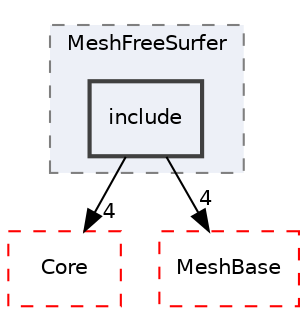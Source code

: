digraph "include"
{
 // LATEX_PDF_SIZE
  edge [fontname="Helvetica",fontsize="10",labelfontname="Helvetica",labelfontsize="10"];
  node [fontname="Helvetica",fontsize="10",shape=record];
  compound=true
  subgraph clusterdir_0ed396c5ddbf39eeb8762b17963a1f52 {
    graph [ bgcolor="#edf0f7", pencolor="grey50", style="filled,dashed,", label="MeshFreeSurfer", fontname="Helvetica", fontsize="10", URL="dir_0ed396c5ddbf39eeb8762b17963a1f52.html"]
  dir_906c92c32af99de68b03183325b63a56 [shape=box, label="include", style="filled,bold,", fillcolor="#edf0f7", color="grey25", URL="dir_906c92c32af99de68b03183325b63a56.html"];
  }
  dir_cac7f9cecb9aa42a0bd05452dddd8a21 [shape=box, label="Core", style="dashed,", fillcolor="#edf0f7", color="red", URL="dir_cac7f9cecb9aa42a0bd05452dddd8a21.html"];
  dir_ed747c199e74b08368b2744f35933cef [shape=box, label="MeshBase", style="dashed,", fillcolor="#edf0f7", color="red", URL="dir_ed747c199e74b08368b2744f35933cef.html"];
  dir_906c92c32af99de68b03183325b63a56->dir_cac7f9cecb9aa42a0bd05452dddd8a21 [headlabel="4", labeldistance=1.5 headhref="dir_000127_000014.html"];
  dir_906c92c32af99de68b03183325b63a56->dir_ed747c199e74b08368b2744f35933cef [headlabel="4", labeldistance=1.5 headhref="dir_000127_000194.html"];
}
